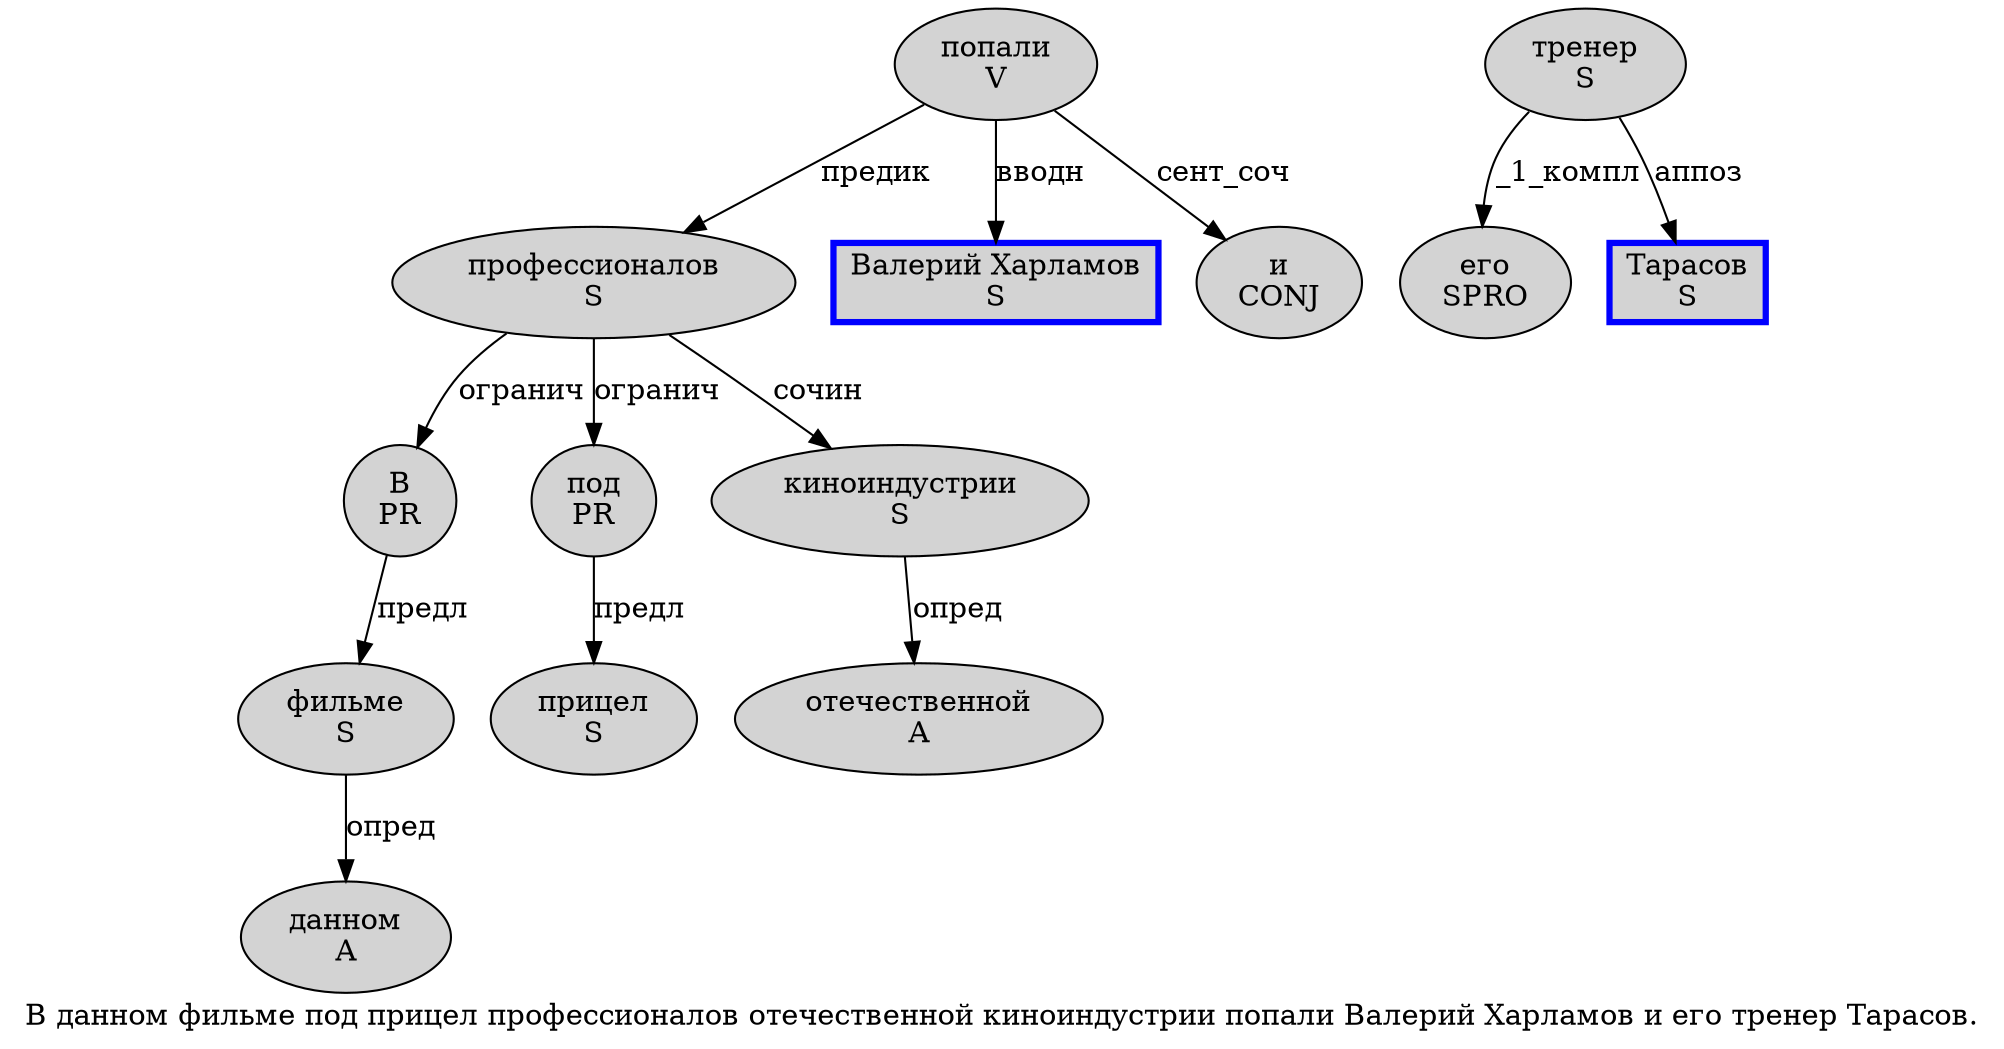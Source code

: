 digraph SENTENCE_3642 {
	graph [label="В данном фильме под прицел профессионалов отечественной киноиндустрии попали Валерий Харламов и его тренер Тарасов."]
	node [style=filled]
		0 [label="В
PR" color="" fillcolor=lightgray penwidth=1 shape=ellipse]
		1 [label="данном
A" color="" fillcolor=lightgray penwidth=1 shape=ellipse]
		2 [label="фильме
S" color="" fillcolor=lightgray penwidth=1 shape=ellipse]
		3 [label="под
PR" color="" fillcolor=lightgray penwidth=1 shape=ellipse]
		4 [label="прицел
S" color="" fillcolor=lightgray penwidth=1 shape=ellipse]
		5 [label="профессионалов
S" color="" fillcolor=lightgray penwidth=1 shape=ellipse]
		6 [label="отечественной
A" color="" fillcolor=lightgray penwidth=1 shape=ellipse]
		7 [label="киноиндустрии
S" color="" fillcolor=lightgray penwidth=1 shape=ellipse]
		8 [label="попали
V" color="" fillcolor=lightgray penwidth=1 shape=ellipse]
		9 [label="Валерий Харламов
S" color=blue fillcolor=lightgray penwidth=3 shape=box]
		10 [label="и
CONJ" color="" fillcolor=lightgray penwidth=1 shape=ellipse]
		11 [label="его
SPRO" color="" fillcolor=lightgray penwidth=1 shape=ellipse]
		12 [label="тренер
S" color="" fillcolor=lightgray penwidth=1 shape=ellipse]
		13 [label="Тарасов
S" color=blue fillcolor=lightgray penwidth=3 shape=box]
			0 -> 2 [label="предл"]
			3 -> 4 [label="предл"]
			5 -> 0 [label="огранич"]
			5 -> 3 [label="огранич"]
			5 -> 7 [label="сочин"]
			12 -> 11 [label="_1_компл"]
			12 -> 13 [label="аппоз"]
			8 -> 5 [label="предик"]
			8 -> 9 [label="вводн"]
			8 -> 10 [label="сент_соч"]
			7 -> 6 [label="опред"]
			2 -> 1 [label="опред"]
}